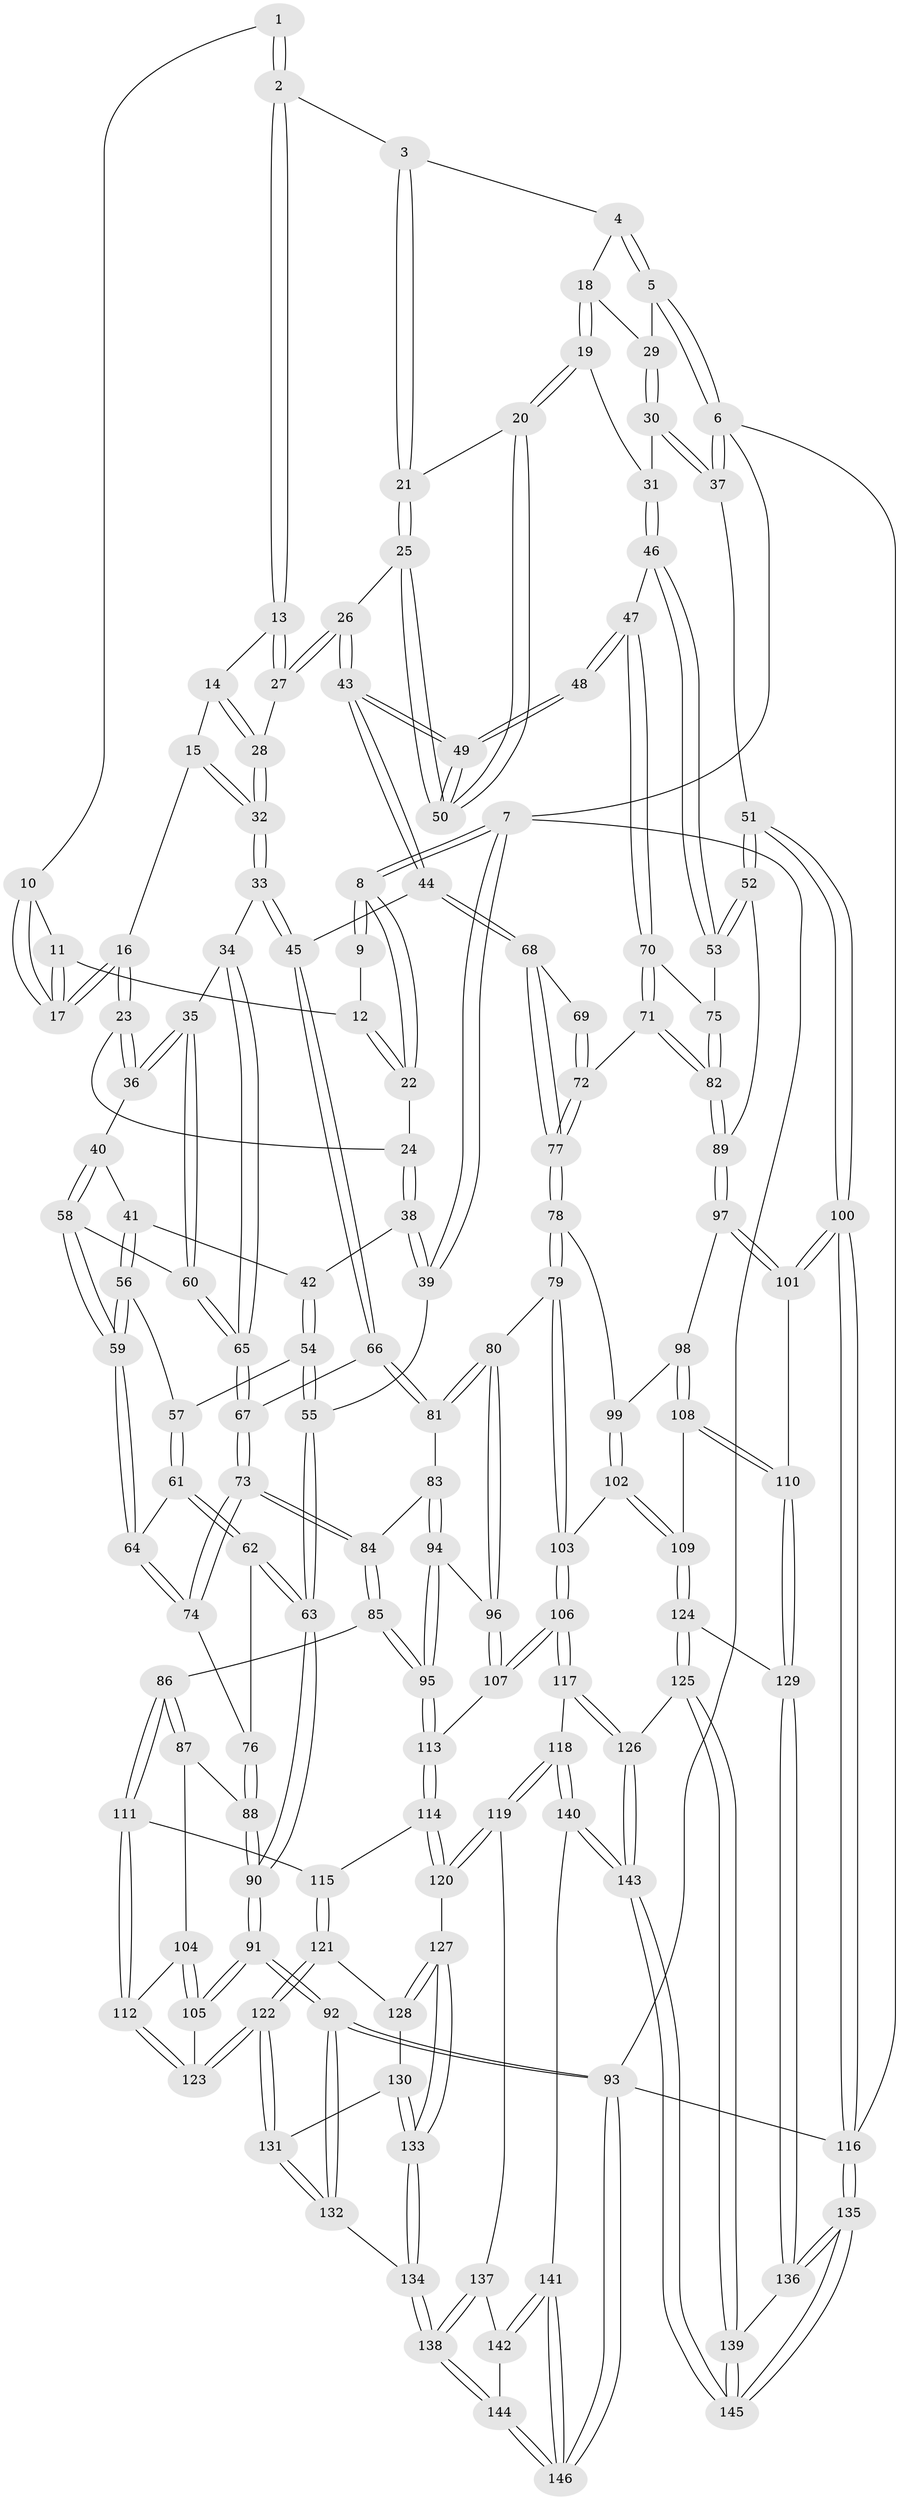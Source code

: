 // coarse degree distribution, {4: 0.2602739726027397, 3: 0.1506849315068493, 5: 0.3972602739726027, 2: 0.0273972602739726, 7: 0.0136986301369863, 6: 0.1095890410958904, 8: 0.0273972602739726, 9: 0.0136986301369863}
// Generated by graph-tools (version 1.1) at 2025/05/03/04/25 22:05:53]
// undirected, 146 vertices, 362 edges
graph export_dot {
graph [start="1"]
  node [color=gray90,style=filled];
  1 [pos="+0.3566356625441166+0"];
  2 [pos="+0.5459534471761247+0"];
  3 [pos="+0.6379940785146255+0"];
  4 [pos="+0.8882151490609838+0"];
  5 [pos="+1+0"];
  6 [pos="+1+0"];
  7 [pos="+0+0"];
  8 [pos="+0+0"];
  9 [pos="+0.23347490858129175+0"];
  10 [pos="+0.3090502374608917+0"];
  11 [pos="+0.2101569179879214+0.06412101218753696"];
  12 [pos="+0.17602564769659174+0.06932618745846088"];
  13 [pos="+0.5311682686944977+0"];
  14 [pos="+0.4086868840096352+0.1145833975379347"];
  15 [pos="+0.3737360979652424+0.1458420980499458"];
  16 [pos="+0.30631507267223673+0.14000131136111374"];
  17 [pos="+0.3002426293430603+0.11269106645523132"];
  18 [pos="+0.8969896572494434+0.1082472154463324"];
  19 [pos="+0.8643725825701913+0.15461287987246244"];
  20 [pos="+0.8240029667639405+0.16863228820418533"];
  21 [pos="+0.7202038841288685+0.07945476159021177"];
  22 [pos="+0.1456884474561664+0.09811193775722989"];
  23 [pos="+0.2940978973505356+0.15185478652603024"];
  24 [pos="+0.14582318285249973+0.1601547844639806"];
  25 [pos="+0.6297107117448553+0.20363645212636083"];
  26 [pos="+0.6183107848644064+0.21108439317723438"];
  27 [pos="+0.5484052902619644+0.1773211601777825"];
  28 [pos="+0.5293136263024203+0.1868853053208823"];
  29 [pos="+0.9569694456515896+0.10446860733630367"];
  30 [pos="+1+0.1578596605506672"];
  31 [pos="+0.9413236850857482+0.208776554664679"];
  32 [pos="+0.4400572032287179+0.27109752747033433"];
  33 [pos="+0.4361949973539924+0.2886777793832441"];
  34 [pos="+0.41466929492300786+0.29846557288184095"];
  35 [pos="+0.32010611323046284+0.289513874824702"];
  36 [pos="+0.2882568261611859+0.24195409704254844"];
  37 [pos="+1+0.16214706410802887"];
  38 [pos="+0.1411509143040519+0.16670894653878626"];
  39 [pos="+0+0.16646520382698501"];
  40 [pos="+0.22618585657630697+0.2549078807694428"];
  41 [pos="+0.19699261161190051+0.24906451257653112"];
  42 [pos="+0.1449005105953502+0.19505750371753794"];
  43 [pos="+0.6280589290635198+0.31544041535550094"];
  44 [pos="+0.6108988840944133+0.37309246785525557"];
  45 [pos="+0.5473146301389944+0.38560037581187306"];
  46 [pos="+0.9681571970227485+0.3623821960223247"];
  47 [pos="+0.8264044774660129+0.3169283007271603"];
  48 [pos="+0.8227430783561396+0.3140853063714293"];
  49 [pos="+0.799632407101001+0.2544049386315201"];
  50 [pos="+0.7997247483482187+0.24225568096037337"];
  51 [pos="+1+0.44174727081758175"];
  52 [pos="+1+0.43941008235385814"];
  53 [pos="+1+0.4052855047819796"];
  54 [pos="+0.10698603758386173+0.27379448673365697"];
  55 [pos="+0+0.31844363579439744"];
  56 [pos="+0.18290841342393208+0.31655387318840456"];
  57 [pos="+0.11300763248400833+0.287265388307673"];
  58 [pos="+0.24265730800018934+0.3635423461921172"];
  59 [pos="+0.20734315322916044+0.3737408074658329"];
  60 [pos="+0.2603905382102836+0.3623768887042281"];
  61 [pos="+0.10829225297503922+0.35509793544768764"];
  62 [pos="+0+0.37266826487818344"];
  63 [pos="+0+0.3607364671448624"];
  64 [pos="+0.17105476303596281+0.4106529471299683"];
  65 [pos="+0.35061427727043337+0.45450139458794014"];
  66 [pos="+0.5085806247545488+0.4492030771205894"];
  67 [pos="+0.35090434232375756+0.4558264404119966"];
  68 [pos="+0.6484791029221822+0.4015796143323947"];
  69 [pos="+0.8067773308847827+0.32490548888867815"];
  70 [pos="+0.8057791603348686+0.4735575232904379"];
  71 [pos="+0.7427672125640015+0.49949806032828287"];
  72 [pos="+0.7166770602741015+0.5083284992915721"];
  73 [pos="+0.33780167483084617+0.488888365305662"];
  74 [pos="+0.15886646437261434+0.4607170537328826"];
  75 [pos="+0.8293713917555019+0.4751439506689775"];
  76 [pos="+0.15412753413323874+0.4671220285282629"];
  77 [pos="+0.7150428578724172+0.509060601307211"];
  78 [pos="+0.7119660592653057+0.5226140216182644"];
  79 [pos="+0.6733002652499696+0.5786564939319359"];
  80 [pos="+0.5228476075956269+0.5547213573512897"];
  81 [pos="+0.5130615171490801+0.5360496020413166"];
  82 [pos="+0.8927564521728464+0.5760183295239706"];
  83 [pos="+0.36234194243197193+0.5471551881479141"];
  84 [pos="+0.3392803007563505+0.5232217957306231"];
  85 [pos="+0.23186430911078035+0.6009581001955456"];
  86 [pos="+0.20672345557969202+0.603962238867115"];
  87 [pos="+0.17137671140343225+0.5864078217584161"];
  88 [pos="+0.14087663636925105+0.5488505147645639"];
  89 [pos="+0.9067758706201184+0.5938936850761796"];
  90 [pos="+0+0.6183818481853841"];
  91 [pos="+0+0.7729891236413421"];
  92 [pos="+0+0.8934510569214851"];
  93 [pos="+0+1"];
  94 [pos="+0.3750515020018557+0.5869683059726378"];
  95 [pos="+0.33437443083686913+0.6831933256389515"];
  96 [pos="+0.48313169626469654+0.6549531124991504"];
  97 [pos="+0.8997993277725913+0.6065502074653685"];
  98 [pos="+0.8792820289712634+0.6161766459940684"];
  99 [pos="+0.8471679749326074+0.6204171940738163"];
  100 [pos="+1+0.798813007306155"];
  101 [pos="+1+0.7822743942854484"];
  102 [pos="+0.773576356775348+0.706463072099032"];
  103 [pos="+0.67365510558197+0.6158146719841023"];
  104 [pos="+0.13258110977286963+0.6488041174135593"];
  105 [pos="+0.06754457542602531+0.730203920688438"];
  106 [pos="+0.5482618836951326+0.793649456529879"];
  107 [pos="+0.48548582441256566+0.6781227096830504"];
  108 [pos="+0.872457932157226+0.7204383268124043"];
  109 [pos="+0.7783287465901725+0.7314552396775544"];
  110 [pos="+0.9863600186589538+0.7923079916807549"];
  111 [pos="+0.2131277336042783+0.7109852811685856"];
  112 [pos="+0.18092871373280095+0.7485749107611842"];
  113 [pos="+0.33601658635517795+0.6892593567267822"];
  114 [pos="+0.3274730190978559+0.7182385728060944"];
  115 [pos="+0.282525446897522+0.7297892841611342"];
  116 [pos="+1+1"];
  117 [pos="+0.5484776043389968+0.8146849904643486"];
  118 [pos="+0.4398678773875651+0.8502672726183892"];
  119 [pos="+0.4203387223769728+0.8491431204118531"];
  120 [pos="+0.3863414386241579+0.8295717922960596"];
  121 [pos="+0.2640011481643754+0.7781304780142971"];
  122 [pos="+0.17738337206360769+0.7902507596366162"];
  123 [pos="+0.16880567132091584+0.7655197521675894"];
  124 [pos="+0.7714441603902027+0.7619863663238268"];
  125 [pos="+0.6666438078701398+0.8455507091932716"];
  126 [pos="+0.5952810309957072+0.8531322283515517"];
  127 [pos="+0.29876584244198195+0.8369807300301949"];
  128 [pos="+0.27812915343862177+0.807897245799172"];
  129 [pos="+0.8965217464678781+0.8480595204888233"];
  130 [pos="+0.1800899492322835+0.7971785526552735"];
  131 [pos="+0.17755726702344982+0.792808208885257"];
  132 [pos="+0.08522077794881876+0.8682243749562364"];
  133 [pos="+0.2219213220109519+0.8842018138659267"];
  134 [pos="+0.21076287248631273+0.9300149205767773"];
  135 [pos="+1+1"];
  136 [pos="+0.8709022589251829+0.9026517988220835"];
  137 [pos="+0.37030228100790596+0.903572678003799"];
  138 [pos="+0.21166916387375392+0.9357224836271787"];
  139 [pos="+0.805934749864716+0.9341440182031304"];
  140 [pos="+0.4224010414139257+1"];
  141 [pos="+0.3888678056665053+1"];
  142 [pos="+0.34899728991598933+0.9512261563634988"];
  143 [pos="+0.6178028610140214+1"];
  144 [pos="+0.20749260601415748+0.9901374671433013"];
  145 [pos="+0.7286322290114323+1"];
  146 [pos="+0.11485268038013284+1"];
  1 -- 2;
  1 -- 2;
  1 -- 10;
  2 -- 3;
  2 -- 13;
  2 -- 13;
  3 -- 4;
  3 -- 21;
  3 -- 21;
  4 -- 5;
  4 -- 5;
  4 -- 18;
  5 -- 6;
  5 -- 6;
  5 -- 29;
  6 -- 7;
  6 -- 37;
  6 -- 37;
  6 -- 116;
  7 -- 8;
  7 -- 8;
  7 -- 39;
  7 -- 39;
  7 -- 93;
  8 -- 9;
  8 -- 9;
  8 -- 22;
  8 -- 22;
  9 -- 12;
  10 -- 11;
  10 -- 17;
  10 -- 17;
  11 -- 12;
  11 -- 17;
  11 -- 17;
  12 -- 22;
  12 -- 22;
  13 -- 14;
  13 -- 27;
  13 -- 27;
  14 -- 15;
  14 -- 28;
  14 -- 28;
  15 -- 16;
  15 -- 32;
  15 -- 32;
  16 -- 17;
  16 -- 17;
  16 -- 23;
  16 -- 23;
  18 -- 19;
  18 -- 19;
  18 -- 29;
  19 -- 20;
  19 -- 20;
  19 -- 31;
  20 -- 21;
  20 -- 50;
  20 -- 50;
  21 -- 25;
  21 -- 25;
  22 -- 24;
  23 -- 24;
  23 -- 36;
  23 -- 36;
  24 -- 38;
  24 -- 38;
  25 -- 26;
  25 -- 50;
  25 -- 50;
  26 -- 27;
  26 -- 27;
  26 -- 43;
  26 -- 43;
  27 -- 28;
  28 -- 32;
  28 -- 32;
  29 -- 30;
  29 -- 30;
  30 -- 31;
  30 -- 37;
  30 -- 37;
  31 -- 46;
  31 -- 46;
  32 -- 33;
  32 -- 33;
  33 -- 34;
  33 -- 45;
  33 -- 45;
  34 -- 35;
  34 -- 65;
  34 -- 65;
  35 -- 36;
  35 -- 36;
  35 -- 60;
  35 -- 60;
  36 -- 40;
  37 -- 51;
  38 -- 39;
  38 -- 39;
  38 -- 42;
  39 -- 55;
  40 -- 41;
  40 -- 58;
  40 -- 58;
  41 -- 42;
  41 -- 56;
  41 -- 56;
  42 -- 54;
  42 -- 54;
  43 -- 44;
  43 -- 44;
  43 -- 49;
  43 -- 49;
  44 -- 45;
  44 -- 68;
  44 -- 68;
  45 -- 66;
  45 -- 66;
  46 -- 47;
  46 -- 53;
  46 -- 53;
  47 -- 48;
  47 -- 48;
  47 -- 70;
  47 -- 70;
  48 -- 49;
  48 -- 49;
  49 -- 50;
  49 -- 50;
  51 -- 52;
  51 -- 52;
  51 -- 100;
  51 -- 100;
  52 -- 53;
  52 -- 53;
  52 -- 89;
  53 -- 75;
  54 -- 55;
  54 -- 55;
  54 -- 57;
  55 -- 63;
  55 -- 63;
  56 -- 57;
  56 -- 59;
  56 -- 59;
  57 -- 61;
  57 -- 61;
  58 -- 59;
  58 -- 59;
  58 -- 60;
  59 -- 64;
  59 -- 64;
  60 -- 65;
  60 -- 65;
  61 -- 62;
  61 -- 62;
  61 -- 64;
  62 -- 63;
  62 -- 63;
  62 -- 76;
  63 -- 90;
  63 -- 90;
  64 -- 74;
  64 -- 74;
  65 -- 67;
  65 -- 67;
  66 -- 67;
  66 -- 81;
  66 -- 81;
  67 -- 73;
  67 -- 73;
  68 -- 69;
  68 -- 77;
  68 -- 77;
  69 -- 72;
  69 -- 72;
  70 -- 71;
  70 -- 71;
  70 -- 75;
  71 -- 72;
  71 -- 82;
  71 -- 82;
  72 -- 77;
  72 -- 77;
  73 -- 74;
  73 -- 74;
  73 -- 84;
  73 -- 84;
  74 -- 76;
  75 -- 82;
  75 -- 82;
  76 -- 88;
  76 -- 88;
  77 -- 78;
  77 -- 78;
  78 -- 79;
  78 -- 79;
  78 -- 99;
  79 -- 80;
  79 -- 103;
  79 -- 103;
  80 -- 81;
  80 -- 81;
  80 -- 96;
  80 -- 96;
  81 -- 83;
  82 -- 89;
  82 -- 89;
  83 -- 84;
  83 -- 94;
  83 -- 94;
  84 -- 85;
  84 -- 85;
  85 -- 86;
  85 -- 95;
  85 -- 95;
  86 -- 87;
  86 -- 87;
  86 -- 111;
  86 -- 111;
  87 -- 88;
  87 -- 104;
  88 -- 90;
  88 -- 90;
  89 -- 97;
  89 -- 97;
  90 -- 91;
  90 -- 91;
  91 -- 92;
  91 -- 92;
  91 -- 105;
  91 -- 105;
  92 -- 93;
  92 -- 93;
  92 -- 132;
  92 -- 132;
  93 -- 146;
  93 -- 146;
  93 -- 116;
  94 -- 95;
  94 -- 95;
  94 -- 96;
  95 -- 113;
  95 -- 113;
  96 -- 107;
  96 -- 107;
  97 -- 98;
  97 -- 101;
  97 -- 101;
  98 -- 99;
  98 -- 108;
  98 -- 108;
  99 -- 102;
  99 -- 102;
  100 -- 101;
  100 -- 101;
  100 -- 116;
  100 -- 116;
  101 -- 110;
  102 -- 103;
  102 -- 109;
  102 -- 109;
  103 -- 106;
  103 -- 106;
  104 -- 105;
  104 -- 105;
  104 -- 112;
  105 -- 123;
  106 -- 107;
  106 -- 107;
  106 -- 117;
  106 -- 117;
  107 -- 113;
  108 -- 109;
  108 -- 110;
  108 -- 110;
  109 -- 124;
  109 -- 124;
  110 -- 129;
  110 -- 129;
  111 -- 112;
  111 -- 112;
  111 -- 115;
  112 -- 123;
  112 -- 123;
  113 -- 114;
  113 -- 114;
  114 -- 115;
  114 -- 120;
  114 -- 120;
  115 -- 121;
  115 -- 121;
  116 -- 135;
  116 -- 135;
  117 -- 118;
  117 -- 126;
  117 -- 126;
  118 -- 119;
  118 -- 119;
  118 -- 140;
  118 -- 140;
  119 -- 120;
  119 -- 120;
  119 -- 137;
  120 -- 127;
  121 -- 122;
  121 -- 122;
  121 -- 128;
  122 -- 123;
  122 -- 123;
  122 -- 131;
  122 -- 131;
  124 -- 125;
  124 -- 125;
  124 -- 129;
  125 -- 126;
  125 -- 139;
  125 -- 139;
  126 -- 143;
  126 -- 143;
  127 -- 128;
  127 -- 128;
  127 -- 133;
  127 -- 133;
  128 -- 130;
  129 -- 136;
  129 -- 136;
  130 -- 131;
  130 -- 133;
  130 -- 133;
  131 -- 132;
  131 -- 132;
  132 -- 134;
  133 -- 134;
  133 -- 134;
  134 -- 138;
  134 -- 138;
  135 -- 136;
  135 -- 136;
  135 -- 145;
  135 -- 145;
  136 -- 139;
  137 -- 138;
  137 -- 138;
  137 -- 142;
  138 -- 144;
  138 -- 144;
  139 -- 145;
  139 -- 145;
  140 -- 141;
  140 -- 143;
  140 -- 143;
  141 -- 142;
  141 -- 142;
  141 -- 146;
  141 -- 146;
  142 -- 144;
  143 -- 145;
  143 -- 145;
  144 -- 146;
  144 -- 146;
}
